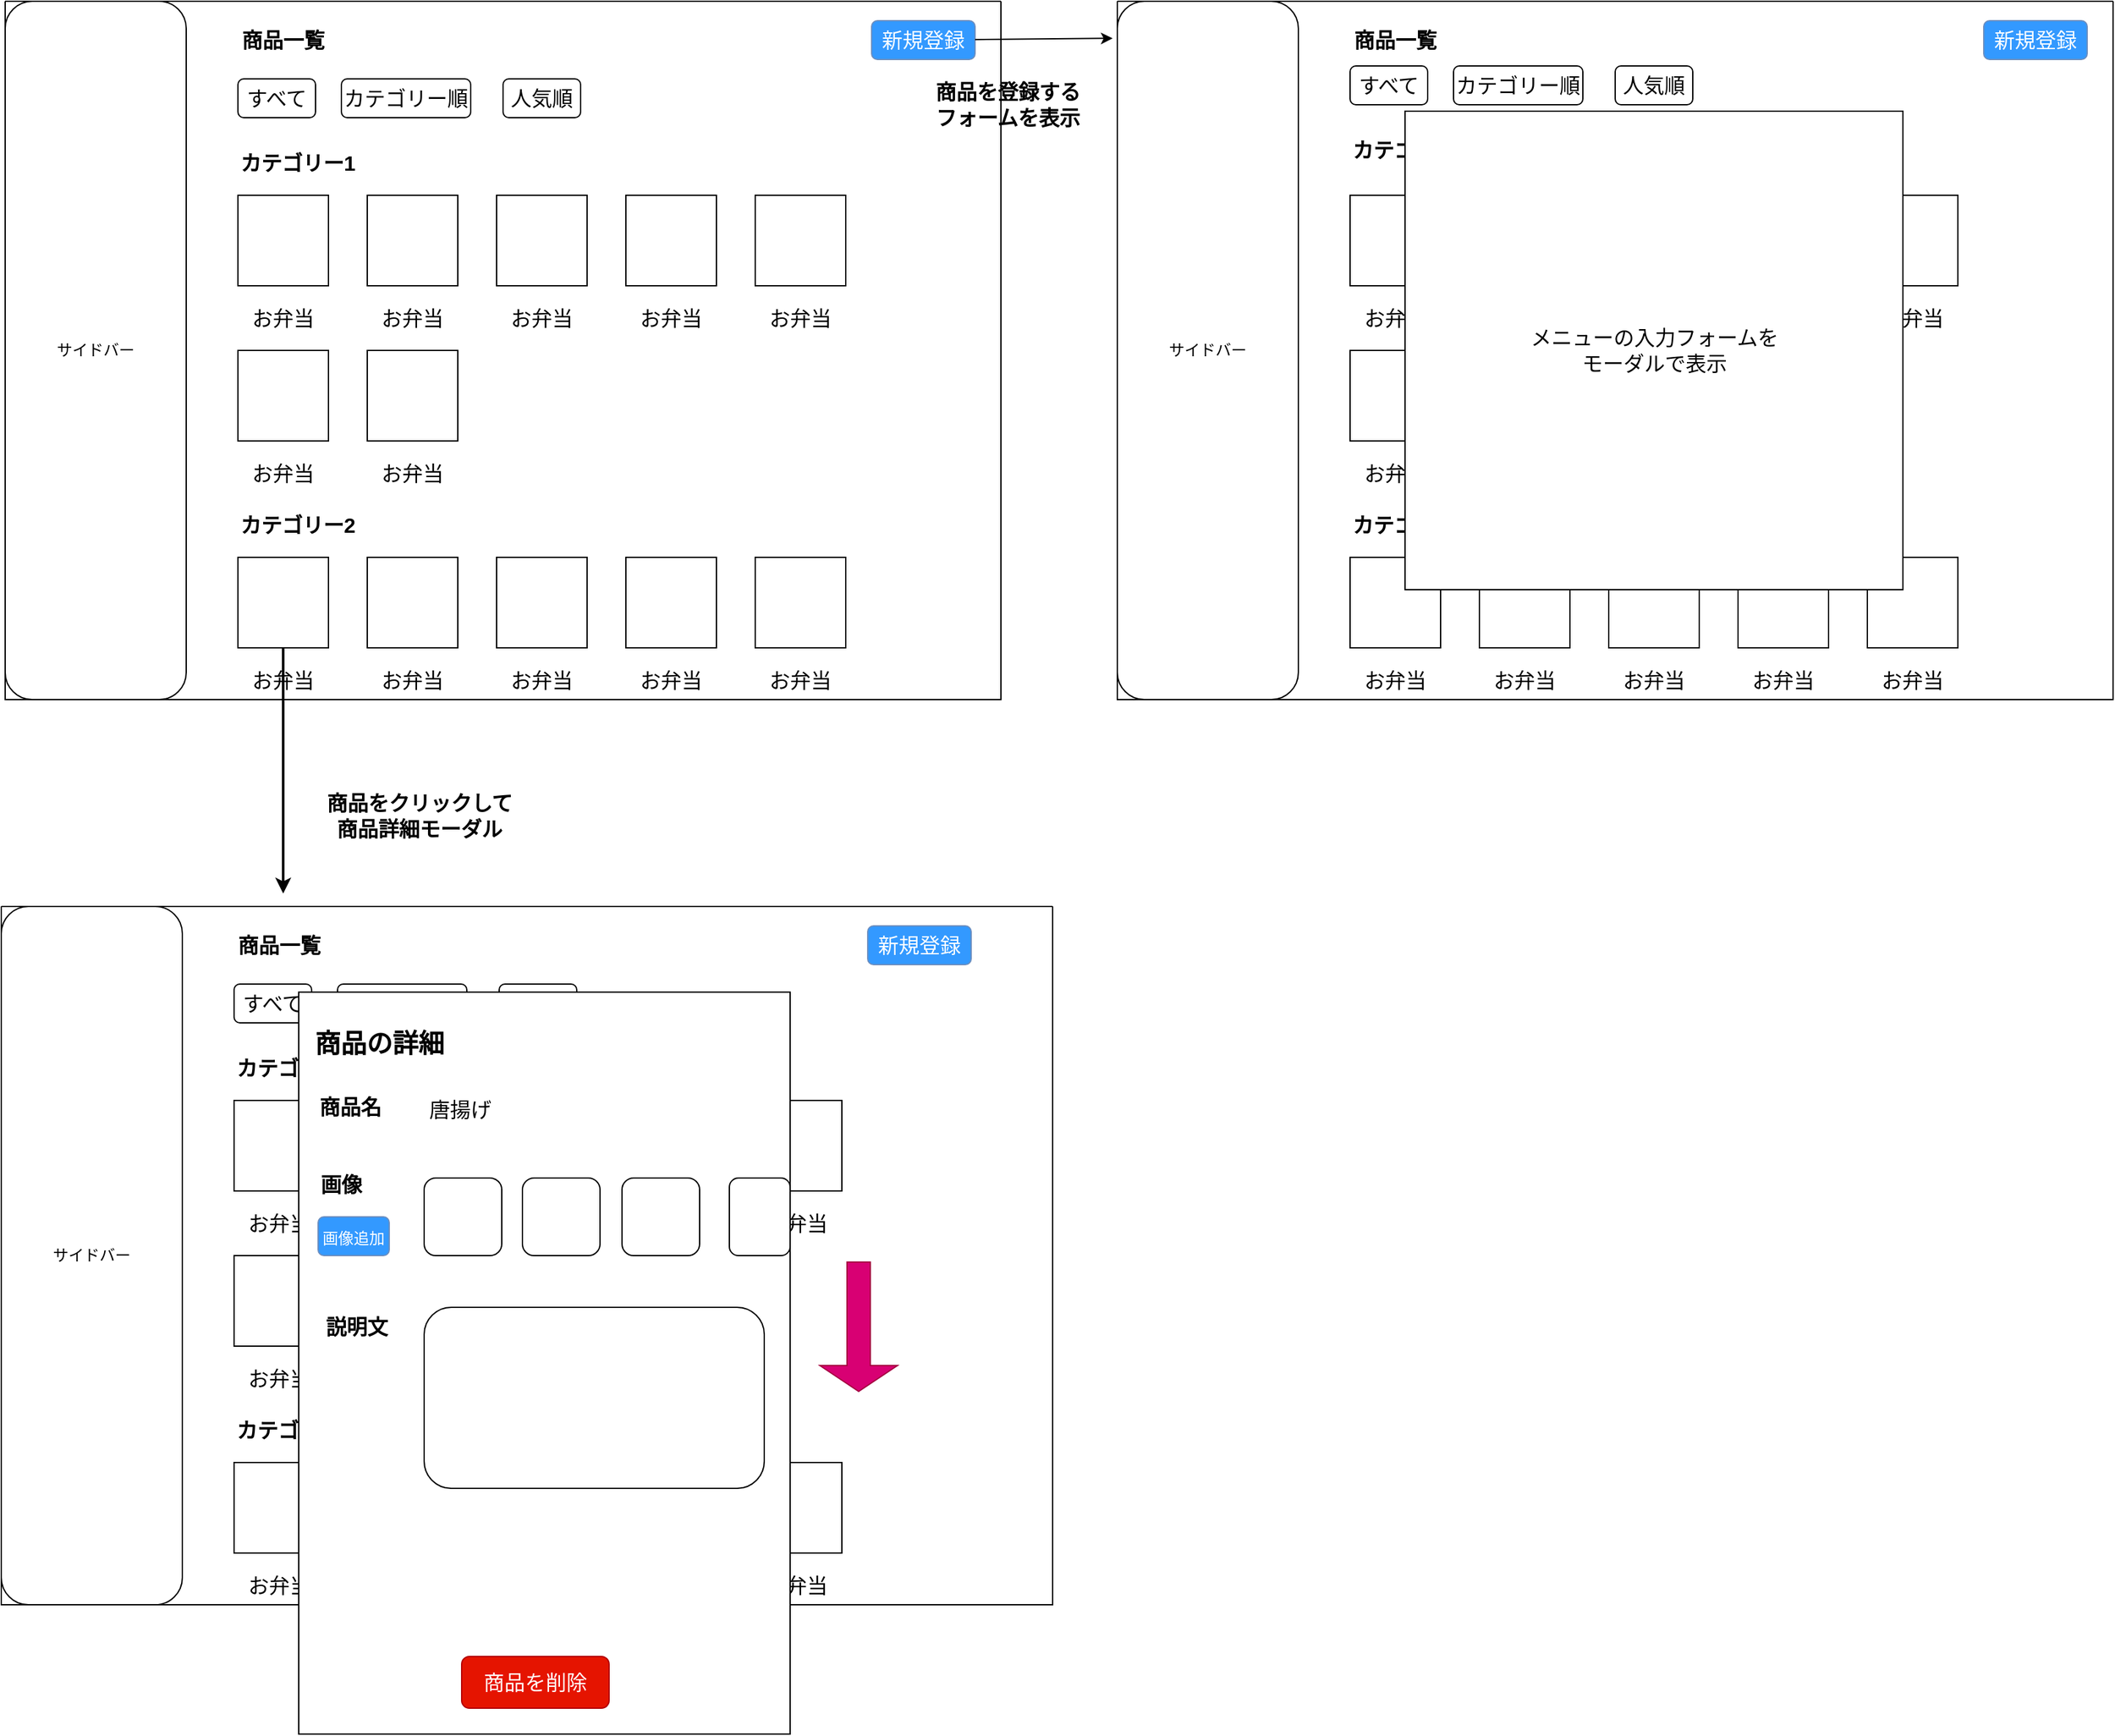 <mxfile>
    <diagram id="Gx9TXK_avPyda_GXq5-3" name="Page-1">
        <mxGraphModel dx="1606" dy="967" grid="1" gridSize="10" guides="1" tooltips="1" connect="1" arrows="1" fold="1" page="1" pageScale="1" pageWidth="827" pageHeight="1169" math="0" shadow="0">
            <root>
                <mxCell id="0"/>
                <mxCell id="1" parent="0"/>
                <mxCell id="AuPY-KkGLdtQUHjNDRhn-1" value="" style="swimlane;startSize=0;fontStyle=0" parent="1" vertex="1">
                    <mxGeometry x="60" y="290" width="770" height="540" as="geometry"/>
                </mxCell>
                <mxCell id="AuPY-KkGLdtQUHjNDRhn-2" value="サイドバー" style="rounded=1;whiteSpace=wrap;html=1;" parent="AuPY-KkGLdtQUHjNDRhn-1" vertex="1">
                    <mxGeometry width="140" height="540" as="geometry"/>
                </mxCell>
                <mxCell id="AuPY-KkGLdtQUHjNDRhn-3" value="&lt;b&gt;&lt;font style=&quot;font-size: 16px&quot;&gt;商品一覧&lt;/font&gt;&lt;/b&gt;" style="text;html=1;strokeColor=none;fillColor=none;align=center;verticalAlign=middle;whiteSpace=wrap;rounded=0;" parent="AuPY-KkGLdtQUHjNDRhn-1" vertex="1">
                    <mxGeometry x="160" y="10" width="110" height="40" as="geometry"/>
                </mxCell>
                <mxCell id="AuPY-KkGLdtQUHjNDRhn-4" value="" style="whiteSpace=wrap;html=1;aspect=fixed;fontSize=16;" parent="AuPY-KkGLdtQUHjNDRhn-1" vertex="1">
                    <mxGeometry x="180" y="150" width="70" height="70" as="geometry"/>
                </mxCell>
                <mxCell id="AuPY-KkGLdtQUHjNDRhn-5" value="お弁当" style="text;html=1;strokeColor=none;fillColor=none;align=center;verticalAlign=middle;whiteSpace=wrap;rounded=0;fontSize=16;" parent="AuPY-KkGLdtQUHjNDRhn-1" vertex="1">
                    <mxGeometry x="185" y="230" width="60" height="30" as="geometry"/>
                </mxCell>
                <mxCell id="AuPY-KkGLdtQUHjNDRhn-21" value="&lt;div&gt;&lt;span&gt;&lt;b&gt;カテゴリー1&lt;/b&gt;&lt;/span&gt;&lt;/div&gt;" style="text;html=1;strokeColor=none;fillColor=none;align=left;verticalAlign=middle;whiteSpace=wrap;rounded=0;fontSize=16;" parent="AuPY-KkGLdtQUHjNDRhn-1" vertex="1">
                    <mxGeometry x="180" y="110" width="120" height="30" as="geometry"/>
                </mxCell>
                <mxCell id="AuPY-KkGLdtQUHjNDRhn-22" value="" style="whiteSpace=wrap;html=1;aspect=fixed;fontSize=16;" parent="AuPY-KkGLdtQUHjNDRhn-1" vertex="1">
                    <mxGeometry x="280" y="150" width="70" height="70" as="geometry"/>
                </mxCell>
                <mxCell id="AuPY-KkGLdtQUHjNDRhn-23" value="お弁当" style="text;html=1;strokeColor=none;fillColor=none;align=center;verticalAlign=middle;whiteSpace=wrap;rounded=0;fontSize=16;" parent="AuPY-KkGLdtQUHjNDRhn-1" vertex="1">
                    <mxGeometry x="285" y="230" width="60" height="30" as="geometry"/>
                </mxCell>
                <mxCell id="AuPY-KkGLdtQUHjNDRhn-24" value="" style="whiteSpace=wrap;html=1;aspect=fixed;fontSize=16;" parent="AuPY-KkGLdtQUHjNDRhn-1" vertex="1">
                    <mxGeometry x="380" y="150" width="70" height="70" as="geometry"/>
                </mxCell>
                <mxCell id="AuPY-KkGLdtQUHjNDRhn-25" value="お弁当" style="text;html=1;strokeColor=none;fillColor=none;align=center;verticalAlign=middle;whiteSpace=wrap;rounded=0;fontSize=16;" parent="AuPY-KkGLdtQUHjNDRhn-1" vertex="1">
                    <mxGeometry x="385" y="230" width="60" height="30" as="geometry"/>
                </mxCell>
                <mxCell id="AuPY-KkGLdtQUHjNDRhn-26" value="" style="whiteSpace=wrap;html=1;aspect=fixed;fontSize=16;" parent="AuPY-KkGLdtQUHjNDRhn-1" vertex="1">
                    <mxGeometry x="480" y="150" width="70" height="70" as="geometry"/>
                </mxCell>
                <mxCell id="AuPY-KkGLdtQUHjNDRhn-27" value="お弁当" style="text;html=1;strokeColor=none;fillColor=none;align=center;verticalAlign=middle;whiteSpace=wrap;rounded=0;fontSize=16;" parent="AuPY-KkGLdtQUHjNDRhn-1" vertex="1">
                    <mxGeometry x="485" y="230" width="60" height="30" as="geometry"/>
                </mxCell>
                <mxCell id="AuPY-KkGLdtQUHjNDRhn-28" value="" style="whiteSpace=wrap;html=1;aspect=fixed;fontSize=16;" parent="AuPY-KkGLdtQUHjNDRhn-1" vertex="1">
                    <mxGeometry x="580" y="150" width="70" height="70" as="geometry"/>
                </mxCell>
                <mxCell id="AuPY-KkGLdtQUHjNDRhn-29" value="お弁当" style="text;html=1;strokeColor=none;fillColor=none;align=center;verticalAlign=middle;whiteSpace=wrap;rounded=0;fontSize=16;" parent="AuPY-KkGLdtQUHjNDRhn-1" vertex="1">
                    <mxGeometry x="585" y="230" width="60" height="30" as="geometry"/>
                </mxCell>
                <mxCell id="AuPY-KkGLdtQUHjNDRhn-30" value="" style="whiteSpace=wrap;html=1;aspect=fixed;fontSize=16;" parent="AuPY-KkGLdtQUHjNDRhn-1" vertex="1">
                    <mxGeometry x="180" y="270" width="70" height="70" as="geometry"/>
                </mxCell>
                <mxCell id="AuPY-KkGLdtQUHjNDRhn-31" value="お弁当" style="text;html=1;strokeColor=none;fillColor=none;align=center;verticalAlign=middle;whiteSpace=wrap;rounded=0;fontSize=16;" parent="AuPY-KkGLdtQUHjNDRhn-1" vertex="1">
                    <mxGeometry x="185" y="350" width="60" height="30" as="geometry"/>
                </mxCell>
                <mxCell id="AuPY-KkGLdtQUHjNDRhn-32" value="" style="whiteSpace=wrap;html=1;aspect=fixed;fontSize=16;" parent="AuPY-KkGLdtQUHjNDRhn-1" vertex="1">
                    <mxGeometry x="280" y="270" width="70" height="70" as="geometry"/>
                </mxCell>
                <mxCell id="AuPY-KkGLdtQUHjNDRhn-33" value="お弁当" style="text;html=1;strokeColor=none;fillColor=none;align=center;verticalAlign=middle;whiteSpace=wrap;rounded=0;fontSize=16;" parent="AuPY-KkGLdtQUHjNDRhn-1" vertex="1">
                    <mxGeometry x="285" y="350" width="60" height="30" as="geometry"/>
                </mxCell>
                <mxCell id="AuPY-KkGLdtQUHjNDRhn-34" value="" style="whiteSpace=wrap;html=1;aspect=fixed;fontSize=16;" parent="AuPY-KkGLdtQUHjNDRhn-1" vertex="1">
                    <mxGeometry x="180" y="430" width="70" height="70" as="geometry"/>
                </mxCell>
                <mxCell id="AuPY-KkGLdtQUHjNDRhn-35" value="お弁当" style="text;html=1;strokeColor=none;fillColor=none;align=center;verticalAlign=middle;whiteSpace=wrap;rounded=0;fontSize=16;" parent="AuPY-KkGLdtQUHjNDRhn-1" vertex="1">
                    <mxGeometry x="185" y="510" width="60" height="30" as="geometry"/>
                </mxCell>
                <mxCell id="AuPY-KkGLdtQUHjNDRhn-36" value="&lt;div&gt;&lt;span&gt;&lt;b&gt;カテゴリー2&lt;/b&gt;&lt;/span&gt;&lt;/div&gt;" style="text;html=1;strokeColor=none;fillColor=none;align=left;verticalAlign=middle;whiteSpace=wrap;rounded=0;fontSize=16;" parent="AuPY-KkGLdtQUHjNDRhn-1" vertex="1">
                    <mxGeometry x="180" y="390" width="120" height="30" as="geometry"/>
                </mxCell>
                <mxCell id="AuPY-KkGLdtQUHjNDRhn-37" value="" style="whiteSpace=wrap;html=1;aspect=fixed;fontSize=16;" parent="AuPY-KkGLdtQUHjNDRhn-1" vertex="1">
                    <mxGeometry x="280" y="430" width="70" height="70" as="geometry"/>
                </mxCell>
                <mxCell id="AuPY-KkGLdtQUHjNDRhn-38" value="お弁当" style="text;html=1;strokeColor=none;fillColor=none;align=center;verticalAlign=middle;whiteSpace=wrap;rounded=0;fontSize=16;" parent="AuPY-KkGLdtQUHjNDRhn-1" vertex="1">
                    <mxGeometry x="285" y="510" width="60" height="30" as="geometry"/>
                </mxCell>
                <mxCell id="AuPY-KkGLdtQUHjNDRhn-39" value="" style="whiteSpace=wrap;html=1;aspect=fixed;fontSize=16;" parent="AuPY-KkGLdtQUHjNDRhn-1" vertex="1">
                    <mxGeometry x="380" y="430" width="70" height="70" as="geometry"/>
                </mxCell>
                <mxCell id="AuPY-KkGLdtQUHjNDRhn-40" value="お弁当" style="text;html=1;strokeColor=none;fillColor=none;align=center;verticalAlign=middle;whiteSpace=wrap;rounded=0;fontSize=16;" parent="AuPY-KkGLdtQUHjNDRhn-1" vertex="1">
                    <mxGeometry x="385" y="510" width="60" height="30" as="geometry"/>
                </mxCell>
                <mxCell id="AuPY-KkGLdtQUHjNDRhn-41" value="" style="whiteSpace=wrap;html=1;aspect=fixed;fontSize=16;" parent="AuPY-KkGLdtQUHjNDRhn-1" vertex="1">
                    <mxGeometry x="480" y="430" width="70" height="70" as="geometry"/>
                </mxCell>
                <mxCell id="AuPY-KkGLdtQUHjNDRhn-42" value="お弁当" style="text;html=1;strokeColor=none;fillColor=none;align=center;verticalAlign=middle;whiteSpace=wrap;rounded=0;fontSize=16;" parent="AuPY-KkGLdtQUHjNDRhn-1" vertex="1">
                    <mxGeometry x="485" y="510" width="60" height="30" as="geometry"/>
                </mxCell>
                <mxCell id="AuPY-KkGLdtQUHjNDRhn-43" value="" style="whiteSpace=wrap;html=1;aspect=fixed;fontSize=16;" parent="AuPY-KkGLdtQUHjNDRhn-1" vertex="1">
                    <mxGeometry x="580" y="430" width="70" height="70" as="geometry"/>
                </mxCell>
                <mxCell id="AuPY-KkGLdtQUHjNDRhn-44" value="お弁当" style="text;html=1;strokeColor=none;fillColor=none;align=center;verticalAlign=middle;whiteSpace=wrap;rounded=0;fontSize=16;" parent="AuPY-KkGLdtQUHjNDRhn-1" vertex="1">
                    <mxGeometry x="585" y="510" width="60" height="30" as="geometry"/>
                </mxCell>
                <mxCell id="AuPY-KkGLdtQUHjNDRhn-45" value="&lt;font color=&quot;#ffffff&quot;&gt;新規登録&lt;/font&gt;" style="rounded=1;whiteSpace=wrap;html=1;fontSize=16;fillColor=#3399FF;strokeColor=#6c8ebf;" parent="AuPY-KkGLdtQUHjNDRhn-1" vertex="1">
                    <mxGeometry x="670" y="15" width="80" height="30" as="geometry"/>
                </mxCell>
                <mxCell id="70" value="すべて" style="rounded=1;whiteSpace=wrap;html=1;fontSize=16;" vertex="1" parent="AuPY-KkGLdtQUHjNDRhn-1">
                    <mxGeometry x="180" y="60" width="60" height="30" as="geometry"/>
                </mxCell>
                <mxCell id="72" value="カテゴリー順" style="rounded=1;whiteSpace=wrap;html=1;fontSize=16;" vertex="1" parent="AuPY-KkGLdtQUHjNDRhn-1">
                    <mxGeometry x="260" y="60" width="100" height="30" as="geometry"/>
                </mxCell>
                <mxCell id="73" value="人気順" style="rounded=1;whiteSpace=wrap;html=1;fontSize=16;" vertex="1" parent="AuPY-KkGLdtQUHjNDRhn-1">
                    <mxGeometry x="385" y="60" width="60" height="30" as="geometry"/>
                </mxCell>
                <mxCell id="2" style="edgeStyle=none;html=1;exitX=0.5;exitY=1;exitDx=0;exitDy=0;strokeWidth=2;" edge="1" parent="1" source="AuPY-KkGLdtQUHjNDRhn-34">
                    <mxGeometry relative="1" as="geometry">
                        <mxPoint x="275" y="980" as="targetPoint"/>
                    </mxGeometry>
                </mxCell>
                <mxCell id="3" value="&lt;font style=&quot;font-size: 16px&quot;&gt;&lt;b&gt;商品をクリックして&lt;br&gt;商品詳細モーダル&lt;/b&gt;&lt;/font&gt;" style="text;html=1;align=center;verticalAlign=middle;resizable=0;points=[];autosize=1;strokeColor=none;fillColor=none;" vertex="1" parent="1">
                    <mxGeometry x="300" y="900" width="160" height="40" as="geometry"/>
                </mxCell>
                <mxCell id="35" value="" style="swimlane;startSize=0;fontStyle=0" vertex="1" parent="1">
                    <mxGeometry x="920" y="290" width="770" height="540" as="geometry"/>
                </mxCell>
                <mxCell id="36" value="サイドバー" style="rounded=1;whiteSpace=wrap;html=1;" vertex="1" parent="35">
                    <mxGeometry width="140" height="540" as="geometry"/>
                </mxCell>
                <mxCell id="37" value="&lt;b&gt;&lt;font style=&quot;font-size: 16px&quot;&gt;商品一覧&lt;/font&gt;&lt;/b&gt;" style="text;html=1;strokeColor=none;fillColor=none;align=center;verticalAlign=middle;whiteSpace=wrap;rounded=0;" vertex="1" parent="35">
                    <mxGeometry x="160" y="10" width="110" height="40" as="geometry"/>
                </mxCell>
                <mxCell id="38" value="" style="whiteSpace=wrap;html=1;aspect=fixed;fontSize=16;" vertex="1" parent="35">
                    <mxGeometry x="180" y="150" width="70" height="70" as="geometry"/>
                </mxCell>
                <mxCell id="39" value="お弁当" style="text;html=1;strokeColor=none;fillColor=none;align=center;verticalAlign=middle;whiteSpace=wrap;rounded=0;fontSize=16;" vertex="1" parent="35">
                    <mxGeometry x="185" y="230" width="60" height="30" as="geometry"/>
                </mxCell>
                <mxCell id="40" value="&lt;div&gt;&lt;span&gt;&lt;b&gt;カテゴリー1&lt;/b&gt;&lt;/span&gt;&lt;/div&gt;" style="text;html=1;strokeColor=none;fillColor=none;align=left;verticalAlign=middle;whiteSpace=wrap;rounded=0;fontSize=16;" vertex="1" parent="35">
                    <mxGeometry x="180" y="100" width="120" height="30" as="geometry"/>
                </mxCell>
                <mxCell id="41" value="" style="whiteSpace=wrap;html=1;aspect=fixed;fontSize=16;" vertex="1" parent="35">
                    <mxGeometry x="280" y="150" width="70" height="70" as="geometry"/>
                </mxCell>
                <mxCell id="42" value="お弁当" style="text;html=1;strokeColor=none;fillColor=none;align=center;verticalAlign=middle;whiteSpace=wrap;rounded=0;fontSize=16;" vertex="1" parent="35">
                    <mxGeometry x="285" y="230" width="60" height="30" as="geometry"/>
                </mxCell>
                <mxCell id="43" value="" style="whiteSpace=wrap;html=1;aspect=fixed;fontSize=16;" vertex="1" parent="35">
                    <mxGeometry x="380" y="150" width="70" height="70" as="geometry"/>
                </mxCell>
                <mxCell id="44" value="お弁当" style="text;html=1;strokeColor=none;fillColor=none;align=center;verticalAlign=middle;whiteSpace=wrap;rounded=0;fontSize=16;" vertex="1" parent="35">
                    <mxGeometry x="385" y="230" width="60" height="30" as="geometry"/>
                </mxCell>
                <mxCell id="45" value="" style="whiteSpace=wrap;html=1;aspect=fixed;fontSize=16;" vertex="1" parent="35">
                    <mxGeometry x="480" y="150" width="70" height="70" as="geometry"/>
                </mxCell>
                <mxCell id="46" value="お弁当" style="text;html=1;strokeColor=none;fillColor=none;align=center;verticalAlign=middle;whiteSpace=wrap;rounded=0;fontSize=16;" vertex="1" parent="35">
                    <mxGeometry x="485" y="230" width="60" height="30" as="geometry"/>
                </mxCell>
                <mxCell id="47" value="" style="whiteSpace=wrap;html=1;aspect=fixed;fontSize=16;" vertex="1" parent="35">
                    <mxGeometry x="580" y="150" width="70" height="70" as="geometry"/>
                </mxCell>
                <mxCell id="48" value="お弁当" style="text;html=1;strokeColor=none;fillColor=none;align=center;verticalAlign=middle;whiteSpace=wrap;rounded=0;fontSize=16;" vertex="1" parent="35">
                    <mxGeometry x="585" y="230" width="60" height="30" as="geometry"/>
                </mxCell>
                <mxCell id="49" value="" style="whiteSpace=wrap;html=1;aspect=fixed;fontSize=16;" vertex="1" parent="35">
                    <mxGeometry x="180" y="270" width="70" height="70" as="geometry"/>
                </mxCell>
                <mxCell id="50" value="お弁当" style="text;html=1;strokeColor=none;fillColor=none;align=center;verticalAlign=middle;whiteSpace=wrap;rounded=0;fontSize=16;" vertex="1" parent="35">
                    <mxGeometry x="185" y="350" width="60" height="30" as="geometry"/>
                </mxCell>
                <mxCell id="51" value="" style="whiteSpace=wrap;html=1;aspect=fixed;fontSize=16;" vertex="1" parent="35">
                    <mxGeometry x="280" y="270" width="70" height="70" as="geometry"/>
                </mxCell>
                <mxCell id="52" value="お弁当" style="text;html=1;strokeColor=none;fillColor=none;align=center;verticalAlign=middle;whiteSpace=wrap;rounded=0;fontSize=16;" vertex="1" parent="35">
                    <mxGeometry x="285" y="350" width="60" height="30" as="geometry"/>
                </mxCell>
                <mxCell id="53" value="" style="whiteSpace=wrap;html=1;aspect=fixed;fontSize=16;" vertex="1" parent="35">
                    <mxGeometry x="180" y="430" width="70" height="70" as="geometry"/>
                </mxCell>
                <mxCell id="54" value="お弁当" style="text;html=1;strokeColor=none;fillColor=none;align=center;verticalAlign=middle;whiteSpace=wrap;rounded=0;fontSize=16;" vertex="1" parent="35">
                    <mxGeometry x="185" y="510" width="60" height="30" as="geometry"/>
                </mxCell>
                <mxCell id="55" value="&lt;div&gt;&lt;span&gt;&lt;b&gt;カテゴリー2&lt;/b&gt;&lt;/span&gt;&lt;/div&gt;" style="text;html=1;strokeColor=none;fillColor=none;align=left;verticalAlign=middle;whiteSpace=wrap;rounded=0;fontSize=16;" vertex="1" parent="35">
                    <mxGeometry x="180" y="390" width="120" height="30" as="geometry"/>
                </mxCell>
                <mxCell id="56" value="" style="whiteSpace=wrap;html=1;aspect=fixed;fontSize=16;" vertex="1" parent="35">
                    <mxGeometry x="280" y="430" width="70" height="70" as="geometry"/>
                </mxCell>
                <mxCell id="57" value="お弁当" style="text;html=1;strokeColor=none;fillColor=none;align=center;verticalAlign=middle;whiteSpace=wrap;rounded=0;fontSize=16;" vertex="1" parent="35">
                    <mxGeometry x="285" y="510" width="60" height="30" as="geometry"/>
                </mxCell>
                <mxCell id="58" value="" style="whiteSpace=wrap;html=1;aspect=fixed;fontSize=16;" vertex="1" parent="35">
                    <mxGeometry x="380" y="430" width="70" height="70" as="geometry"/>
                </mxCell>
                <mxCell id="59" value="お弁当" style="text;html=1;strokeColor=none;fillColor=none;align=center;verticalAlign=middle;whiteSpace=wrap;rounded=0;fontSize=16;" vertex="1" parent="35">
                    <mxGeometry x="385" y="510" width="60" height="30" as="geometry"/>
                </mxCell>
                <mxCell id="60" value="" style="whiteSpace=wrap;html=1;aspect=fixed;fontSize=16;" vertex="1" parent="35">
                    <mxGeometry x="480" y="430" width="70" height="70" as="geometry"/>
                </mxCell>
                <mxCell id="61" value="お弁当" style="text;html=1;strokeColor=none;fillColor=none;align=center;verticalAlign=middle;whiteSpace=wrap;rounded=0;fontSize=16;" vertex="1" parent="35">
                    <mxGeometry x="485" y="510" width="60" height="30" as="geometry"/>
                </mxCell>
                <mxCell id="62" value="" style="whiteSpace=wrap;html=1;aspect=fixed;fontSize=16;" vertex="1" parent="35">
                    <mxGeometry x="580" y="430" width="70" height="70" as="geometry"/>
                </mxCell>
                <mxCell id="63" value="お弁当" style="text;html=1;strokeColor=none;fillColor=none;align=center;verticalAlign=middle;whiteSpace=wrap;rounded=0;fontSize=16;" vertex="1" parent="35">
                    <mxGeometry x="585" y="510" width="60" height="30" as="geometry"/>
                </mxCell>
                <mxCell id="64" value="&lt;font color=&quot;#ffffff&quot;&gt;新規登録&lt;/font&gt;" style="rounded=1;whiteSpace=wrap;html=1;fontSize=16;fillColor=#3399FF;strokeColor=#6c8ebf;" vertex="1" parent="35">
                    <mxGeometry x="670" y="15" width="80" height="30" as="geometry"/>
                </mxCell>
                <mxCell id="AuPY-KkGLdtQUHjNDRhn-85" value="メニューの入力フォームを&lt;br&gt;モーダルで表示" style="rounded=0;whiteSpace=wrap;html=1;fontSize=16;fillColor=default;" parent="35" vertex="1">
                    <mxGeometry x="222.5" y="85" width="385" height="370" as="geometry"/>
                </mxCell>
                <mxCell id="80" value="すべて" style="rounded=1;whiteSpace=wrap;html=1;fontSize=16;" vertex="1" parent="35">
                    <mxGeometry x="180" y="50" width="60" height="30" as="geometry"/>
                </mxCell>
                <mxCell id="81" value="カテゴリー順" style="rounded=1;whiteSpace=wrap;html=1;fontSize=16;" vertex="1" parent="35">
                    <mxGeometry x="260" y="50" width="100" height="30" as="geometry"/>
                </mxCell>
                <mxCell id="82" value="人気順" style="rounded=1;whiteSpace=wrap;html=1;fontSize=16;" vertex="1" parent="35">
                    <mxGeometry x="385" y="50" width="60" height="30" as="geometry"/>
                </mxCell>
                <mxCell id="68" style="edgeStyle=none;html=1;entryX=-0.026;entryY=0.053;entryDx=0;entryDy=0;entryPerimeter=0;fontSize=16;" edge="1" parent="1" source="AuPY-KkGLdtQUHjNDRhn-45" target="36">
                    <mxGeometry relative="1" as="geometry"/>
                </mxCell>
                <mxCell id="69" value="&lt;b&gt;商品を登録する&lt;br&gt;フォームを表示&lt;/b&gt;" style="text;html=1;align=center;verticalAlign=middle;resizable=0;points=[];autosize=1;strokeColor=none;fillColor=none;fontSize=16;" vertex="1" parent="1">
                    <mxGeometry x="770" y="350" width="130" height="40" as="geometry"/>
                </mxCell>
                <mxCell id="83" value="" style="swimlane;startSize=0;fontStyle=0" vertex="1" parent="1">
                    <mxGeometry x="57" y="990" width="813" height="540" as="geometry"/>
                </mxCell>
                <mxCell id="84" value="サイドバー" style="rounded=1;whiteSpace=wrap;html=1;" vertex="1" parent="83">
                    <mxGeometry width="140" height="540" as="geometry"/>
                </mxCell>
                <mxCell id="85" value="&lt;b&gt;&lt;font style=&quot;font-size: 16px&quot;&gt;商品一覧&lt;/font&gt;&lt;/b&gt;" style="text;html=1;strokeColor=none;fillColor=none;align=center;verticalAlign=middle;whiteSpace=wrap;rounded=0;" vertex="1" parent="83">
                    <mxGeometry x="160" y="10" width="110" height="40" as="geometry"/>
                </mxCell>
                <mxCell id="86" value="" style="whiteSpace=wrap;html=1;aspect=fixed;fontSize=16;" vertex="1" parent="83">
                    <mxGeometry x="180" y="150" width="70" height="70" as="geometry"/>
                </mxCell>
                <mxCell id="87" value="お弁当" style="text;html=1;strokeColor=none;fillColor=none;align=center;verticalAlign=middle;whiteSpace=wrap;rounded=0;fontSize=16;" vertex="1" parent="83">
                    <mxGeometry x="185" y="230" width="60" height="30" as="geometry"/>
                </mxCell>
                <mxCell id="88" value="&lt;div&gt;&lt;span&gt;&lt;b&gt;カテゴリー1&lt;/b&gt;&lt;/span&gt;&lt;/div&gt;" style="text;html=1;strokeColor=none;fillColor=none;align=left;verticalAlign=middle;whiteSpace=wrap;rounded=0;fontSize=16;" vertex="1" parent="83">
                    <mxGeometry x="180" y="110" width="120" height="30" as="geometry"/>
                </mxCell>
                <mxCell id="89" value="" style="whiteSpace=wrap;html=1;aspect=fixed;fontSize=16;" vertex="1" parent="83">
                    <mxGeometry x="280" y="150" width="70" height="70" as="geometry"/>
                </mxCell>
                <mxCell id="90" value="お弁当" style="text;html=1;strokeColor=none;fillColor=none;align=center;verticalAlign=middle;whiteSpace=wrap;rounded=0;fontSize=16;" vertex="1" parent="83">
                    <mxGeometry x="285" y="230" width="60" height="30" as="geometry"/>
                </mxCell>
                <mxCell id="91" value="" style="whiteSpace=wrap;html=1;aspect=fixed;fontSize=16;" vertex="1" parent="83">
                    <mxGeometry x="380" y="150" width="70" height="70" as="geometry"/>
                </mxCell>
                <mxCell id="92" value="お弁当" style="text;html=1;strokeColor=none;fillColor=none;align=center;verticalAlign=middle;whiteSpace=wrap;rounded=0;fontSize=16;" vertex="1" parent="83">
                    <mxGeometry x="385" y="230" width="60" height="30" as="geometry"/>
                </mxCell>
                <mxCell id="93" value="" style="whiteSpace=wrap;html=1;aspect=fixed;fontSize=16;" vertex="1" parent="83">
                    <mxGeometry x="480" y="150" width="70" height="70" as="geometry"/>
                </mxCell>
                <mxCell id="94" value="お弁当" style="text;html=1;strokeColor=none;fillColor=none;align=center;verticalAlign=middle;whiteSpace=wrap;rounded=0;fontSize=16;" vertex="1" parent="83">
                    <mxGeometry x="485" y="230" width="60" height="30" as="geometry"/>
                </mxCell>
                <mxCell id="95" value="" style="whiteSpace=wrap;html=1;aspect=fixed;fontSize=16;" vertex="1" parent="83">
                    <mxGeometry x="580" y="150" width="70" height="70" as="geometry"/>
                </mxCell>
                <mxCell id="96" value="お弁当" style="text;html=1;strokeColor=none;fillColor=none;align=center;verticalAlign=middle;whiteSpace=wrap;rounded=0;fontSize=16;" vertex="1" parent="83">
                    <mxGeometry x="585" y="230" width="60" height="30" as="geometry"/>
                </mxCell>
                <mxCell id="97" value="" style="whiteSpace=wrap;html=1;aspect=fixed;fontSize=16;" vertex="1" parent="83">
                    <mxGeometry x="180" y="270" width="70" height="70" as="geometry"/>
                </mxCell>
                <mxCell id="98" value="お弁当" style="text;html=1;strokeColor=none;fillColor=none;align=center;verticalAlign=middle;whiteSpace=wrap;rounded=0;fontSize=16;" vertex="1" parent="83">
                    <mxGeometry x="185" y="350" width="60" height="30" as="geometry"/>
                </mxCell>
                <mxCell id="99" value="" style="whiteSpace=wrap;html=1;aspect=fixed;fontSize=16;" vertex="1" parent="83">
                    <mxGeometry x="280" y="270" width="70" height="70" as="geometry"/>
                </mxCell>
                <mxCell id="100" value="お弁当" style="text;html=1;strokeColor=none;fillColor=none;align=center;verticalAlign=middle;whiteSpace=wrap;rounded=0;fontSize=16;" vertex="1" parent="83">
                    <mxGeometry x="285" y="350" width="60" height="30" as="geometry"/>
                </mxCell>
                <mxCell id="101" value="" style="whiteSpace=wrap;html=1;aspect=fixed;fontSize=16;" vertex="1" parent="83">
                    <mxGeometry x="180" y="430" width="70" height="70" as="geometry"/>
                </mxCell>
                <mxCell id="102" value="お弁当" style="text;html=1;strokeColor=none;fillColor=none;align=center;verticalAlign=middle;whiteSpace=wrap;rounded=0;fontSize=16;" vertex="1" parent="83">
                    <mxGeometry x="185" y="510" width="60" height="30" as="geometry"/>
                </mxCell>
                <mxCell id="103" value="&lt;div&gt;&lt;span&gt;&lt;b&gt;カテゴリー2&lt;/b&gt;&lt;/span&gt;&lt;/div&gt;" style="text;html=1;strokeColor=none;fillColor=none;align=left;verticalAlign=middle;whiteSpace=wrap;rounded=0;fontSize=16;" vertex="1" parent="83">
                    <mxGeometry x="180" y="390" width="120" height="30" as="geometry"/>
                </mxCell>
                <mxCell id="104" value="" style="whiteSpace=wrap;html=1;aspect=fixed;fontSize=16;" vertex="1" parent="83">
                    <mxGeometry x="280" y="430" width="70" height="70" as="geometry"/>
                </mxCell>
                <mxCell id="105" value="お弁当" style="text;html=1;strokeColor=none;fillColor=none;align=center;verticalAlign=middle;whiteSpace=wrap;rounded=0;fontSize=16;" vertex="1" parent="83">
                    <mxGeometry x="285" y="510" width="60" height="30" as="geometry"/>
                </mxCell>
                <mxCell id="106" value="" style="whiteSpace=wrap;html=1;aspect=fixed;fontSize=16;" vertex="1" parent="83">
                    <mxGeometry x="380" y="430" width="70" height="70" as="geometry"/>
                </mxCell>
                <mxCell id="107" value="お弁当" style="text;html=1;strokeColor=none;fillColor=none;align=center;verticalAlign=middle;whiteSpace=wrap;rounded=0;fontSize=16;" vertex="1" parent="83">
                    <mxGeometry x="385" y="510" width="60" height="30" as="geometry"/>
                </mxCell>
                <mxCell id="108" value="" style="whiteSpace=wrap;html=1;aspect=fixed;fontSize=16;" vertex="1" parent="83">
                    <mxGeometry x="480" y="430" width="70" height="70" as="geometry"/>
                </mxCell>
                <mxCell id="109" value="お弁当" style="text;html=1;strokeColor=none;fillColor=none;align=center;verticalAlign=middle;whiteSpace=wrap;rounded=0;fontSize=16;" vertex="1" parent="83">
                    <mxGeometry x="485" y="510" width="60" height="30" as="geometry"/>
                </mxCell>
                <mxCell id="110" value="" style="whiteSpace=wrap;html=1;aspect=fixed;fontSize=16;" vertex="1" parent="83">
                    <mxGeometry x="580" y="430" width="70" height="70" as="geometry"/>
                </mxCell>
                <mxCell id="111" value="お弁当" style="text;html=1;strokeColor=none;fillColor=none;align=center;verticalAlign=middle;whiteSpace=wrap;rounded=0;fontSize=16;" vertex="1" parent="83">
                    <mxGeometry x="585" y="510" width="60" height="30" as="geometry"/>
                </mxCell>
                <mxCell id="112" value="&lt;font color=&quot;#ffffff&quot;&gt;新規登録&lt;/font&gt;" style="rounded=1;whiteSpace=wrap;html=1;fontSize=16;fillColor=#3399FF;strokeColor=#6c8ebf;" vertex="1" parent="83">
                    <mxGeometry x="670" y="15" width="80" height="30" as="geometry"/>
                </mxCell>
                <mxCell id="113" value="すべて" style="rounded=1;whiteSpace=wrap;html=1;fontSize=16;" vertex="1" parent="83">
                    <mxGeometry x="180" y="60" width="60" height="30" as="geometry"/>
                </mxCell>
                <mxCell id="114" value="カテゴリー順" style="rounded=1;whiteSpace=wrap;html=1;fontSize=16;" vertex="1" parent="83">
                    <mxGeometry x="260" y="60" width="100" height="30" as="geometry"/>
                </mxCell>
                <mxCell id="115" value="人気順" style="rounded=1;whiteSpace=wrap;html=1;fontSize=16;" vertex="1" parent="83">
                    <mxGeometry x="385" y="60" width="60" height="30" as="geometry"/>
                </mxCell>
                <mxCell id="116" value="" style="rounded=0;whiteSpace=wrap;html=1;fontSize=16;fillColor=default;direction=south;" vertex="1" parent="83">
                    <mxGeometry x="230" y="66.25" width="380" height="573.75" as="geometry"/>
                </mxCell>
                <mxCell id="118" value="&lt;font style=&quot;font-size: 20px&quot;&gt;&lt;b&gt;商品の詳細&lt;/b&gt;&lt;/font&gt;" style="text;html=1;strokeColor=none;fillColor=none;align=center;verticalAlign=middle;whiteSpace=wrap;rounded=0;fontSize=16;" vertex="1" parent="83">
                    <mxGeometry x="240" y="90" width="105" height="30" as="geometry"/>
                </mxCell>
                <mxCell id="119" value="商品名" style="text;html=1;strokeColor=none;fillColor=none;align=center;verticalAlign=middle;whiteSpace=wrap;rounded=0;fontSize=16;fontStyle=1" vertex="1" parent="83">
                    <mxGeometry x="240" y="140" width="60" height="30" as="geometry"/>
                </mxCell>
                <mxCell id="120" value="&lt;font style=&quot;font-size: 16px&quot;&gt;唐揚げ&lt;/font&gt;" style="text;html=1;strokeColor=none;fillColor=none;align=center;verticalAlign=middle;whiteSpace=wrap;rounded=0;fontSize=20;" vertex="1" parent="83">
                    <mxGeometry x="325" y="140" width="60" height="30" as="geometry"/>
                </mxCell>
                <mxCell id="121" value="&lt;b&gt;画像&lt;/b&gt;" style="text;html=1;strokeColor=none;fillColor=none;align=center;verticalAlign=middle;whiteSpace=wrap;rounded=0;fontSize=16;" vertex="1" parent="83">
                    <mxGeometry x="233" y="200" width="60" height="30" as="geometry"/>
                </mxCell>
                <mxCell id="122" value="" style="rounded=1;whiteSpace=wrap;html=1;fontSize=16;" vertex="1" parent="83">
                    <mxGeometry x="327" y="210" width="60" height="60" as="geometry"/>
                </mxCell>
                <mxCell id="123" value="" style="rounded=1;whiteSpace=wrap;html=1;fontSize=16;" vertex="1" parent="83">
                    <mxGeometry x="403" y="210" width="60" height="60" as="geometry"/>
                </mxCell>
                <mxCell id="124" value="" style="rounded=1;whiteSpace=wrap;html=1;fontSize=16;" vertex="1" parent="83">
                    <mxGeometry x="480" y="210" width="60" height="60" as="geometry"/>
                </mxCell>
                <mxCell id="125" value="&lt;font color=&quot;#ffffff&quot; style=&quot;font-size: 12px&quot;&gt;画像追加&lt;br&gt;&lt;/font&gt;" style="rounded=1;whiteSpace=wrap;html=1;fontSize=16;fillColor=#3399FF;strokeColor=#6c8ebf;" vertex="1" parent="83">
                    <mxGeometry x="245" y="240" width="55" height="30" as="geometry"/>
                </mxCell>
                <mxCell id="127" value="" style="rounded=1;whiteSpace=wrap;html=1;fontSize=16;" vertex="1" parent="83">
                    <mxGeometry x="563" y="210" width="47" height="60" as="geometry"/>
                </mxCell>
                <mxCell id="130" value="&lt;b&gt;&lt;font style=&quot;font-size: 16px&quot;&gt;説明文&lt;/font&gt;&lt;/b&gt;" style="text;html=1;strokeColor=none;fillColor=none;align=center;verticalAlign=middle;whiteSpace=wrap;rounded=0;fontSize=12;" vertex="1" parent="83">
                    <mxGeometry x="245" y="310" width="60" height="30" as="geometry"/>
                </mxCell>
                <mxCell id="131" value="" style="rounded=1;whiteSpace=wrap;html=1;fontSize=16;" vertex="1" parent="83">
                    <mxGeometry x="327" y="310" width="263" height="140" as="geometry"/>
                </mxCell>
                <mxCell id="136" value="&lt;font color=&quot;#ffffff&quot;&gt;商品を削除&lt;/font&gt;" style="rounded=1;whiteSpace=wrap;html=1;fontSize=16;fillColor=#e51400;fontColor=#ffffff;strokeColor=#B20000;" vertex="1" parent="83">
                    <mxGeometry x="356" y="580" width="114" height="40" as="geometry"/>
                </mxCell>
                <mxCell id="137" value="" style="shape=singleArrow;direction=south;whiteSpace=wrap;html=1;fontSize=16;fontColor=#ffffff;fillColor=#d80073;strokeColor=#A50040;" vertex="1" parent="83">
                    <mxGeometry x="633" y="275" width="60" height="100" as="geometry"/>
                </mxCell>
                <mxCell id="138" value="下にスクロール" style="text;html=1;align=center;verticalAlign=middle;resizable=0;points=[];autosize=1;strokeColor=none;fillColor=none;fontSize=16;fontColor=#FFFFFF;" vertex="1" parent="83">
                    <mxGeometry x="683" y="300" width="130" height="20" as="geometry"/>
                </mxCell>
            </root>
        </mxGraphModel>
    </diagram>
</mxfile>

